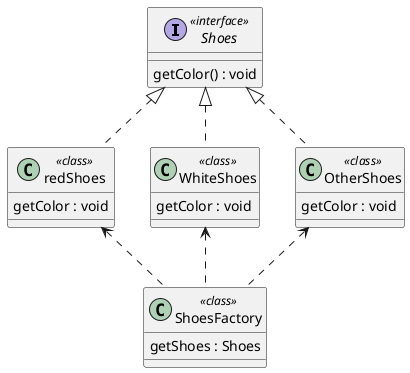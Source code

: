 @startuml
interface Shoes <<interface>>{
    getColor() : void
}
class redShoes <<class>>{
    getColor : void
}

class WhiteShoes <<class>>{
    getColor : void
}
class OtherShoes <<class>>{
    getColor : void
}
class ShoesFactory <<class>>{
    getShoes : Shoes
}

Shoes <|.. redShoes
Shoes <|.. WhiteShoes
Shoes <|.. OtherShoes
redShoes <.. ShoesFactory
WhiteShoes <.. ShoesFactory
OtherShoes <.. ShoesFactory
@enduml
